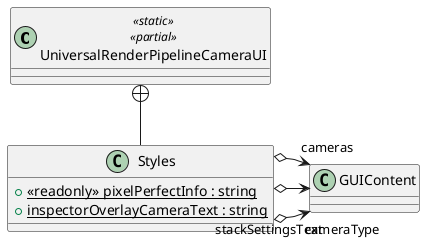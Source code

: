 @startuml
class UniversalRenderPipelineCameraUI <<static>> <<partial>> {
}
class Styles {
    + {static} <<readonly>> pixelPerfectInfo : string
    + {static} inspectorOverlayCameraText : string
}
UniversalRenderPipelineCameraUI +-- Styles
Styles o-> "cameraType" GUIContent
Styles o-> "stackSettingsText" GUIContent
Styles o-> "cameras" GUIContent
@enduml
